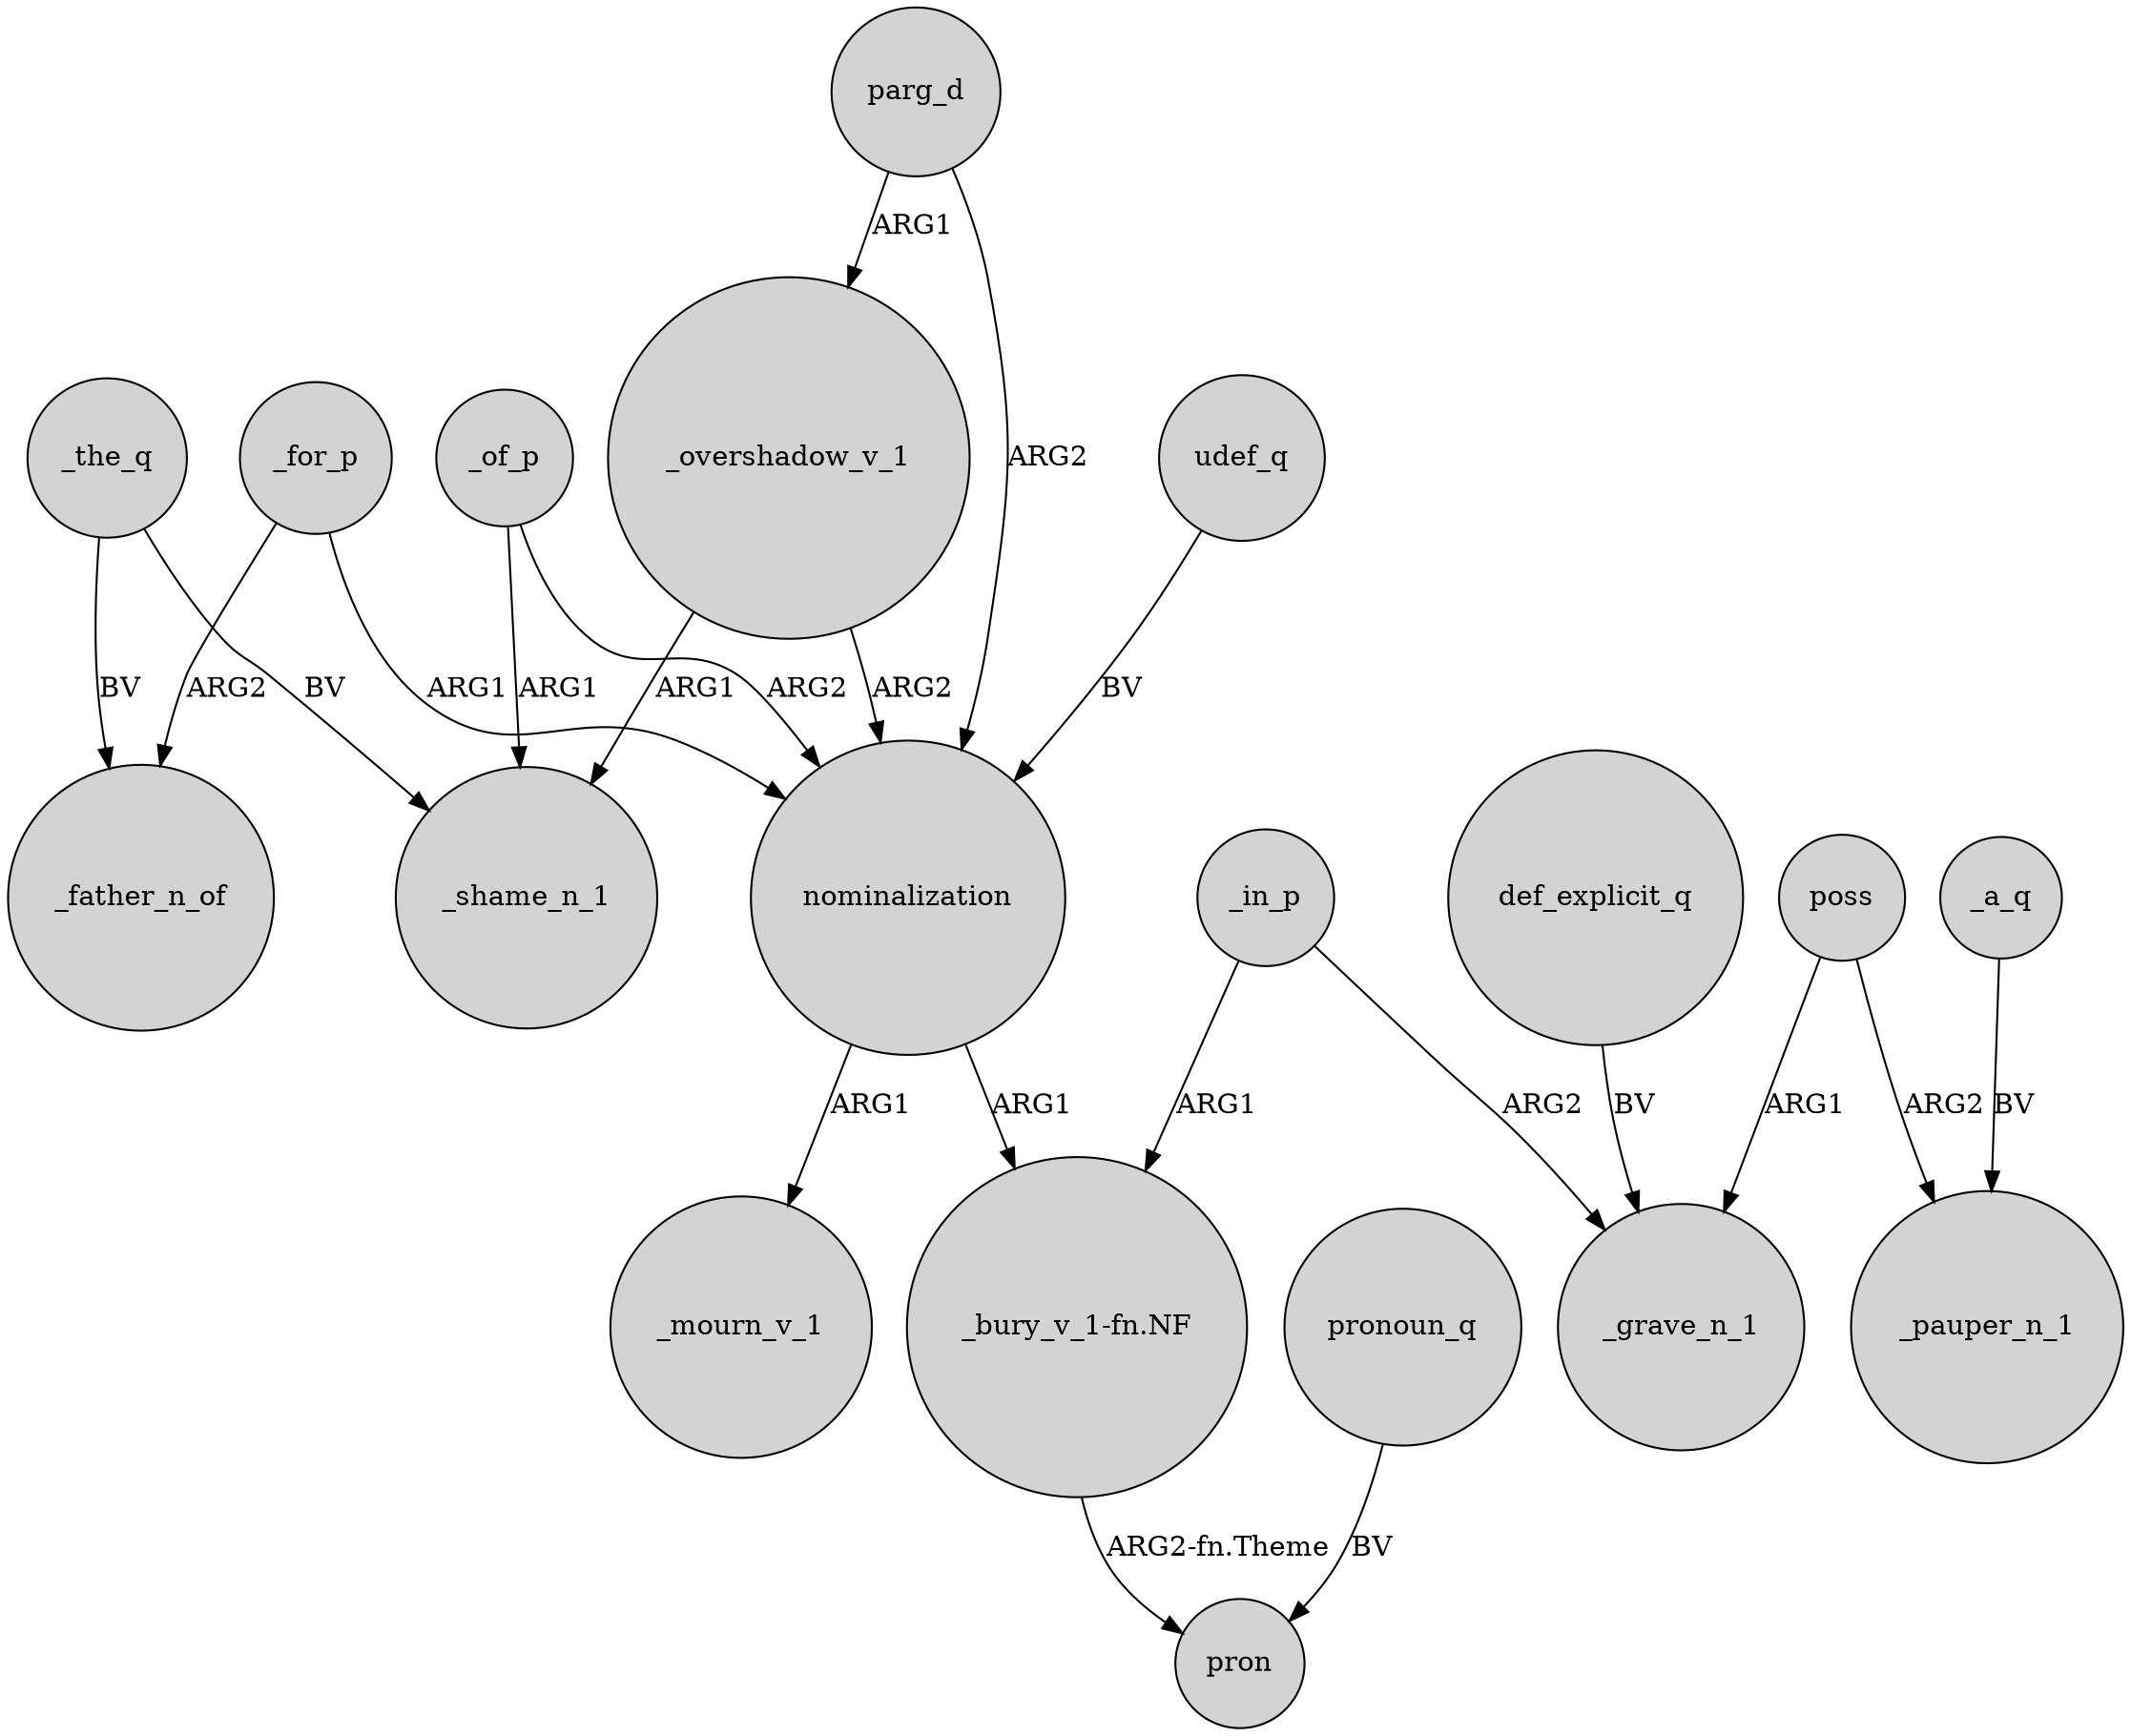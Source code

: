 digraph {
	node [shape=circle style=filled]
	_for_p -> _father_n_of [label=ARG2]
	_overshadow_v_1 -> _shame_n_1 [label=ARG1]
	_of_p -> _shame_n_1 [label=ARG1]
	poss -> _pauper_n_1 [label=ARG2]
	_the_q -> _shame_n_1 [label=BV]
	_in_p -> _grave_n_1 [label=ARG2]
	_the_q -> _father_n_of [label=BV]
	_in_p -> "_bury_v_1-fn.NF" [label=ARG1]
	def_explicit_q -> _grave_n_1 [label=BV]
	parg_d -> _overshadow_v_1 [label=ARG1]
	pronoun_q -> pron [label=BV]
	_overshadow_v_1 -> nominalization [label=ARG2]
	parg_d -> nominalization [label=ARG2]
	_of_p -> nominalization [label=ARG2]
	udef_q -> nominalization [label=BV]
	_for_p -> nominalization [label=ARG1]
	nominalization -> "_bury_v_1-fn.NF" [label=ARG1]
	nominalization -> _mourn_v_1 [label=ARG1]
	poss -> _grave_n_1 [label=ARG1]
	"_bury_v_1-fn.NF" -> pron [label="ARG2-fn.Theme"]
	_a_q -> _pauper_n_1 [label=BV]
}
